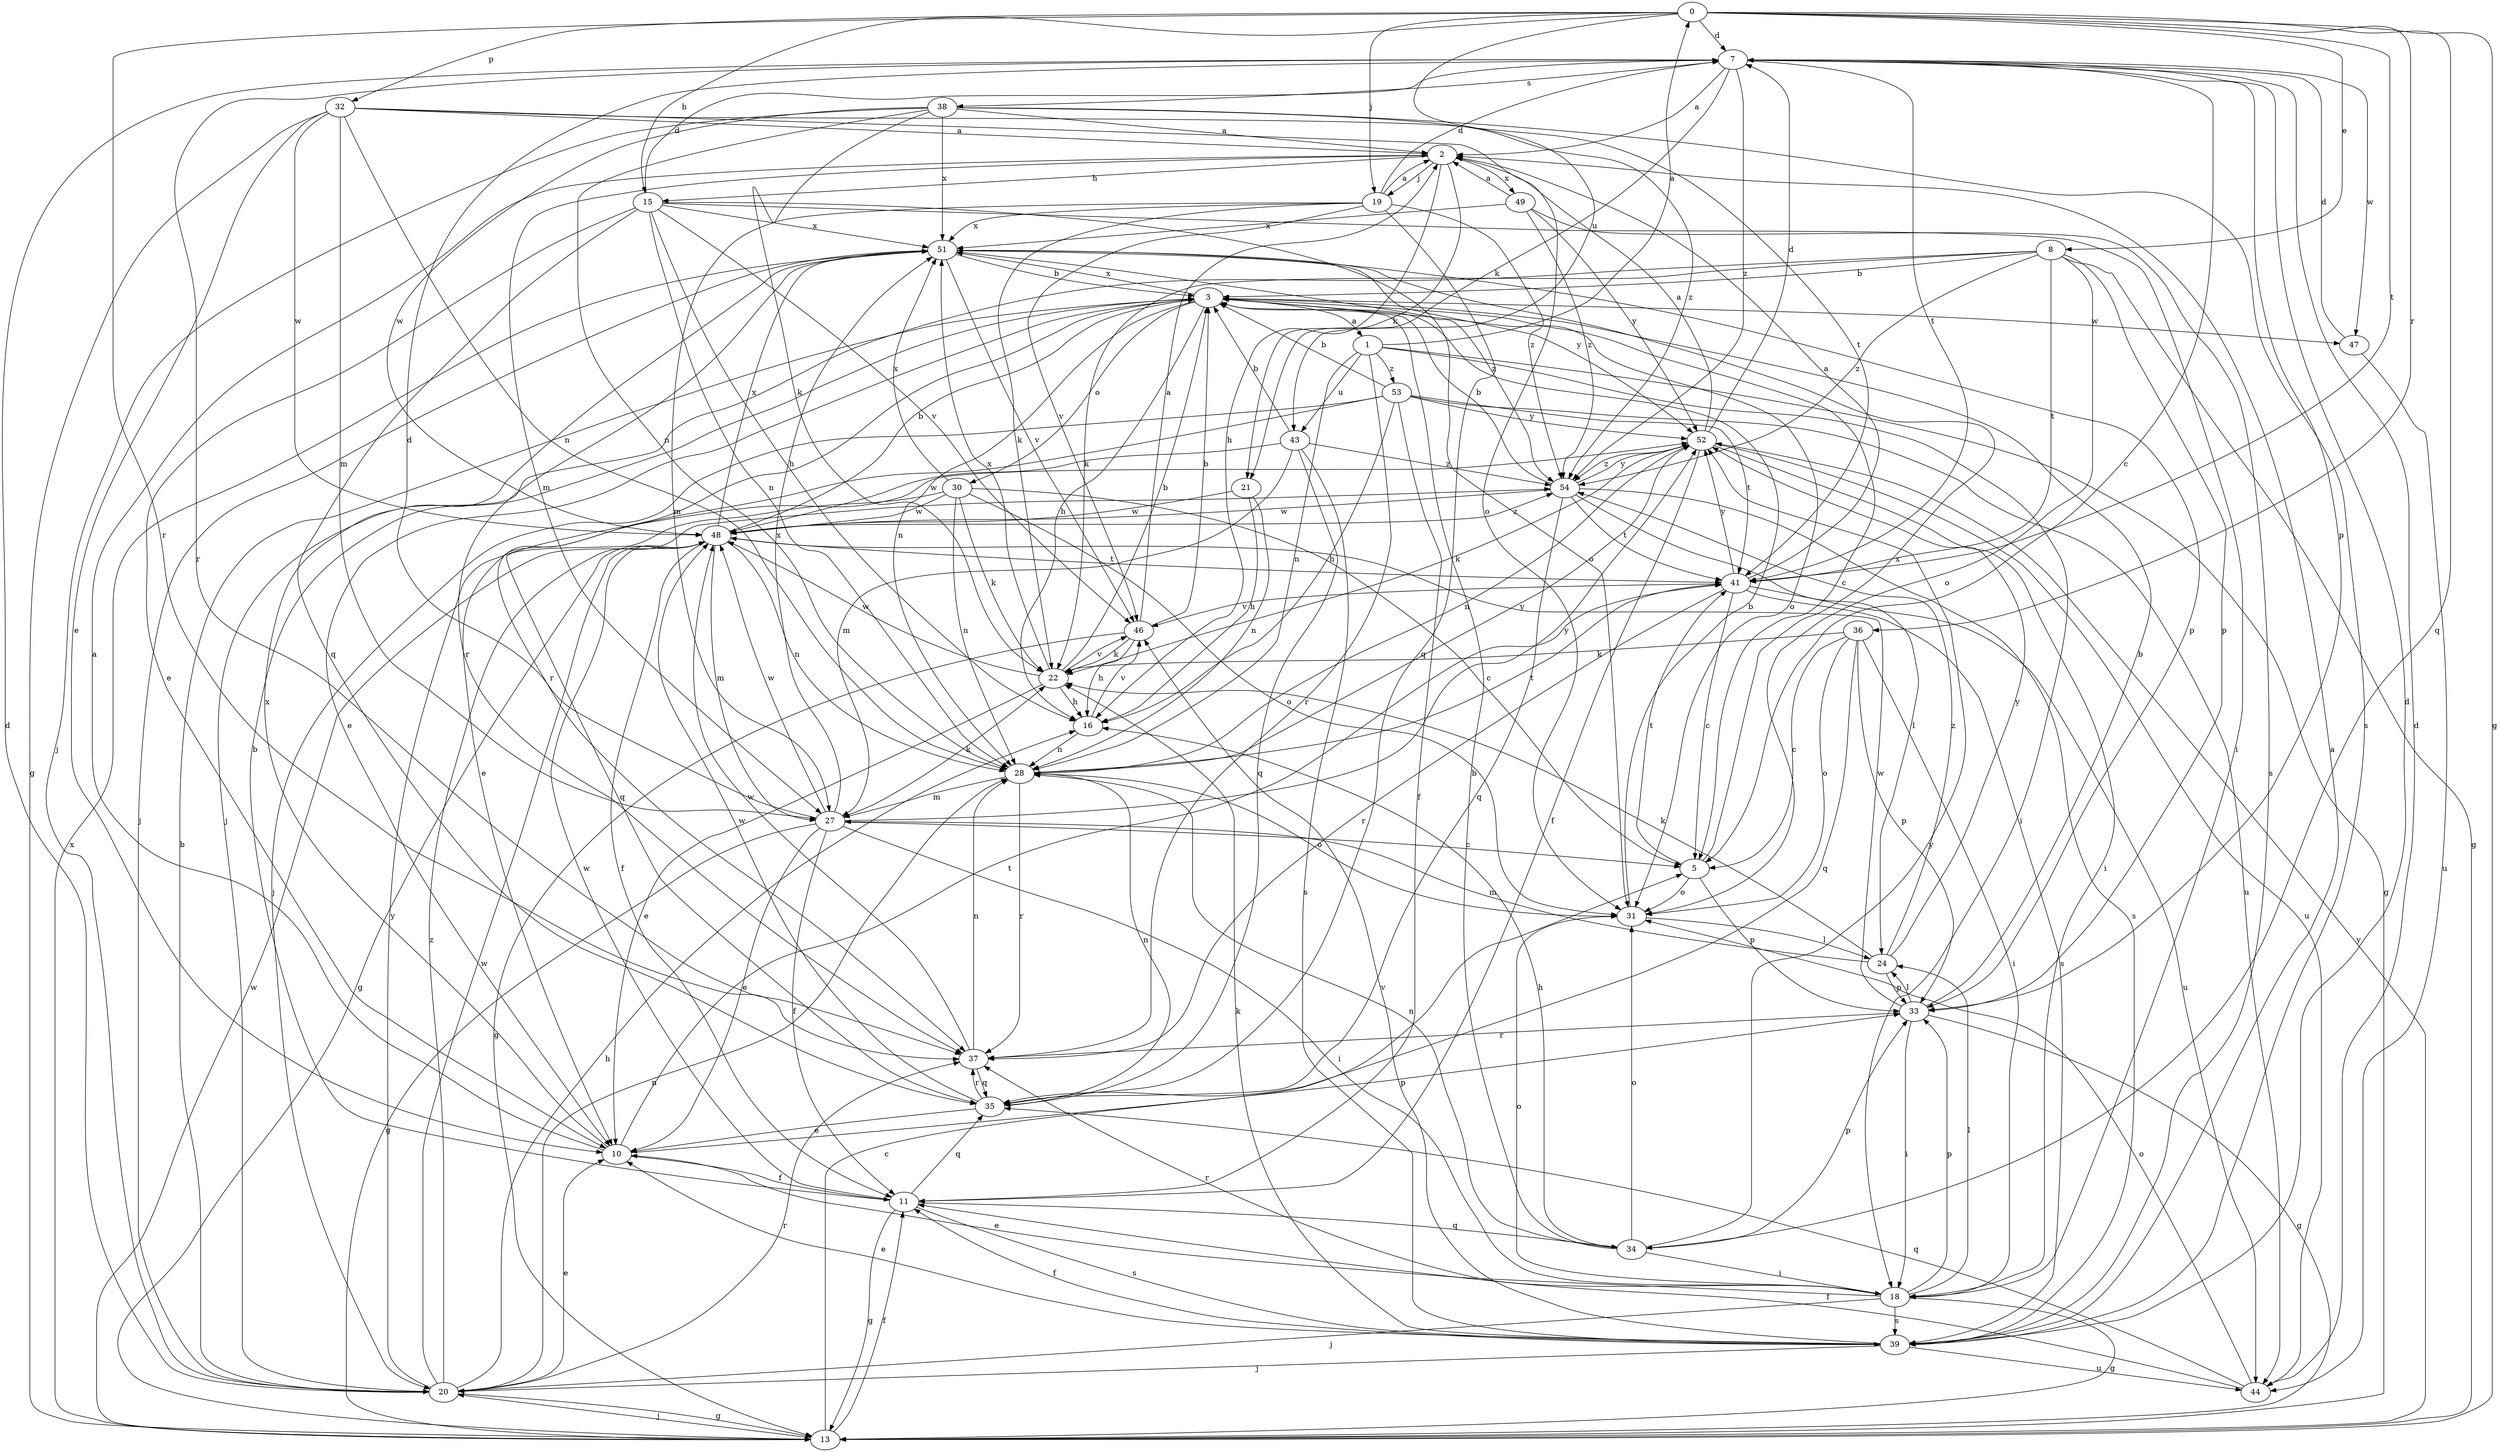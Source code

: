 strict digraph  {
0;
1;
2;
3;
5;
7;
8;
10;
11;
13;
15;
16;
18;
19;
20;
21;
22;
24;
27;
28;
30;
31;
32;
33;
34;
35;
36;
37;
38;
39;
41;
43;
44;
46;
47;
48;
49;
51;
52;
53;
54;
0 -> 7  [label=d];
0 -> 8  [label=e];
0 -> 13  [label=g];
0 -> 15  [label=h];
0 -> 19  [label=j];
0 -> 32  [label=p];
0 -> 34  [label=q];
0 -> 36  [label=r];
0 -> 37  [label=r];
0 -> 41  [label=t];
0 -> 43  [label=u];
1 -> 0  [label=a];
1 -> 13  [label=g];
1 -> 18  [label=i];
1 -> 28  [label=n];
1 -> 37  [label=r];
1 -> 43  [label=u];
1 -> 53  [label=z];
2 -> 15  [label=h];
2 -> 16  [label=h];
2 -> 19  [label=j];
2 -> 21  [label=k];
2 -> 27  [label=m];
2 -> 49  [label=x];
3 -> 1  [label=a];
3 -> 5  [label=c];
3 -> 10  [label=e];
3 -> 16  [label=h];
3 -> 28  [label=n];
3 -> 30  [label=o];
3 -> 31  [label=o];
3 -> 37  [label=r];
3 -> 47  [label=w];
3 -> 51  [label=x];
5 -> 31  [label=o];
5 -> 33  [label=p];
5 -> 41  [label=t];
5 -> 51  [label=x];
7 -> 2  [label=a];
7 -> 5  [label=c];
7 -> 21  [label=k];
7 -> 33  [label=p];
7 -> 37  [label=r];
7 -> 38  [label=s];
7 -> 41  [label=t];
7 -> 47  [label=w];
7 -> 54  [label=z];
8 -> 3  [label=b];
8 -> 13  [label=g];
8 -> 20  [label=j];
8 -> 22  [label=k];
8 -> 31  [label=o];
8 -> 33  [label=p];
8 -> 41  [label=t];
8 -> 54  [label=z];
10 -> 2  [label=a];
10 -> 11  [label=f];
10 -> 33  [label=p];
10 -> 41  [label=t];
10 -> 51  [label=x];
11 -> 3  [label=b];
11 -> 13  [label=g];
11 -> 34  [label=q];
11 -> 35  [label=q];
11 -> 39  [label=s];
11 -> 48  [label=w];
13 -> 5  [label=c];
13 -> 11  [label=f];
13 -> 20  [label=j];
13 -> 48  [label=w];
13 -> 51  [label=x];
13 -> 52  [label=y];
15 -> 7  [label=d];
15 -> 10  [label=e];
15 -> 16  [label=h];
15 -> 18  [label=i];
15 -> 28  [label=n];
15 -> 31  [label=o];
15 -> 35  [label=q];
15 -> 46  [label=v];
15 -> 51  [label=x];
16 -> 28  [label=n];
16 -> 46  [label=v];
18 -> 10  [label=e];
18 -> 13  [label=g];
18 -> 20  [label=j];
18 -> 24  [label=l];
18 -> 31  [label=o];
18 -> 33  [label=p];
18 -> 37  [label=r];
18 -> 39  [label=s];
19 -> 2  [label=a];
19 -> 7  [label=d];
19 -> 22  [label=k];
19 -> 27  [label=m];
19 -> 35  [label=q];
19 -> 46  [label=v];
19 -> 51  [label=x];
19 -> 54  [label=z];
20 -> 3  [label=b];
20 -> 7  [label=d];
20 -> 10  [label=e];
20 -> 13  [label=g];
20 -> 16  [label=h];
20 -> 28  [label=n];
20 -> 37  [label=r];
20 -> 48  [label=w];
20 -> 52  [label=y];
20 -> 54  [label=z];
21 -> 16  [label=h];
21 -> 28  [label=n];
21 -> 48  [label=w];
22 -> 3  [label=b];
22 -> 10  [label=e];
22 -> 16  [label=h];
22 -> 46  [label=v];
22 -> 48  [label=w];
22 -> 51  [label=x];
24 -> 22  [label=k];
24 -> 27  [label=m];
24 -> 33  [label=p];
24 -> 52  [label=y];
24 -> 54  [label=z];
27 -> 5  [label=c];
27 -> 7  [label=d];
27 -> 10  [label=e];
27 -> 11  [label=f];
27 -> 13  [label=g];
27 -> 18  [label=i];
27 -> 22  [label=k];
27 -> 48  [label=w];
27 -> 51  [label=x];
27 -> 52  [label=y];
28 -> 27  [label=m];
28 -> 31  [label=o];
28 -> 37  [label=r];
28 -> 41  [label=t];
28 -> 52  [label=y];
30 -> 5  [label=c];
30 -> 22  [label=k];
30 -> 28  [label=n];
30 -> 31  [label=o];
30 -> 35  [label=q];
30 -> 48  [label=w];
30 -> 51  [label=x];
31 -> 3  [label=b];
31 -> 24  [label=l];
32 -> 2  [label=a];
32 -> 10  [label=e];
32 -> 13  [label=g];
32 -> 27  [label=m];
32 -> 28  [label=n];
32 -> 31  [label=o];
32 -> 41  [label=t];
32 -> 48  [label=w];
33 -> 3  [label=b];
33 -> 13  [label=g];
33 -> 18  [label=i];
33 -> 24  [label=l];
33 -> 37  [label=r];
33 -> 48  [label=w];
34 -> 3  [label=b];
34 -> 16  [label=h];
34 -> 18  [label=i];
34 -> 28  [label=n];
34 -> 31  [label=o];
34 -> 33  [label=p];
34 -> 52  [label=y];
35 -> 10  [label=e];
35 -> 28  [label=n];
35 -> 37  [label=r];
35 -> 48  [label=w];
36 -> 5  [label=c];
36 -> 18  [label=i];
36 -> 22  [label=k];
36 -> 31  [label=o];
36 -> 33  [label=p];
36 -> 35  [label=q];
37 -> 28  [label=n];
37 -> 35  [label=q];
37 -> 48  [label=w];
38 -> 2  [label=a];
38 -> 20  [label=j];
38 -> 22  [label=k];
38 -> 28  [label=n];
38 -> 39  [label=s];
38 -> 48  [label=w];
38 -> 51  [label=x];
38 -> 54  [label=z];
39 -> 2  [label=a];
39 -> 7  [label=d];
39 -> 10  [label=e];
39 -> 11  [label=f];
39 -> 20  [label=j];
39 -> 22  [label=k];
39 -> 44  [label=u];
39 -> 46  [label=v];
41 -> 2  [label=a];
41 -> 5  [label=c];
41 -> 37  [label=r];
41 -> 39  [label=s];
41 -> 44  [label=u];
41 -> 46  [label=v];
41 -> 52  [label=y];
43 -> 3  [label=b];
43 -> 27  [label=m];
43 -> 35  [label=q];
43 -> 39  [label=s];
43 -> 48  [label=w];
43 -> 54  [label=z];
44 -> 7  [label=d];
44 -> 11  [label=f];
44 -> 31  [label=o];
44 -> 35  [label=q];
46 -> 2  [label=a];
46 -> 3  [label=b];
46 -> 13  [label=g];
46 -> 16  [label=h];
46 -> 22  [label=k];
47 -> 7  [label=d];
47 -> 44  [label=u];
48 -> 3  [label=b];
48 -> 11  [label=f];
48 -> 13  [label=g];
48 -> 27  [label=m];
48 -> 28  [label=n];
48 -> 41  [label=t];
48 -> 51  [label=x];
48 -> 54  [label=z];
49 -> 2  [label=a];
49 -> 39  [label=s];
49 -> 51  [label=x];
49 -> 52  [label=y];
49 -> 54  [label=z];
51 -> 3  [label=b];
51 -> 20  [label=j];
51 -> 33  [label=p];
51 -> 37  [label=r];
51 -> 46  [label=v];
51 -> 52  [label=y];
51 -> 54  [label=z];
52 -> 2  [label=a];
52 -> 7  [label=d];
52 -> 11  [label=f];
52 -> 18  [label=i];
52 -> 22  [label=k];
52 -> 28  [label=n];
52 -> 44  [label=u];
52 -> 54  [label=z];
53 -> 3  [label=b];
53 -> 10  [label=e];
53 -> 11  [label=f];
53 -> 16  [label=h];
53 -> 20  [label=j];
53 -> 41  [label=t];
53 -> 44  [label=u];
53 -> 52  [label=y];
54 -> 3  [label=b];
54 -> 24  [label=l];
54 -> 35  [label=q];
54 -> 39  [label=s];
54 -> 41  [label=t];
54 -> 48  [label=w];
54 -> 52  [label=y];
}
